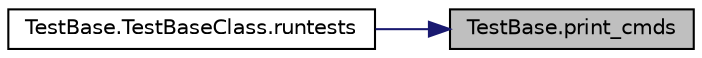 digraph "TestBase.print_cmds"
{
 // LATEX_PDF_SIZE
  edge [fontname="Helvetica",fontsize="10",labelfontname="Helvetica",labelfontsize="10"];
  node [fontname="Helvetica",fontsize="10",shape=record];
  rankdir="RL";
  Node1 [label="TestBase.print_cmds",height=0.2,width=0.4,color="black", fillcolor="grey75", style="filled", fontcolor="black",tooltip=" "];
  Node1 -> Node2 [dir="back",color="midnightblue",fontsize="10",style="solid",fontname="Helvetica"];
  Node2 [label="TestBase.TestBaseClass.runtests",height=0.2,width=0.4,color="black", fillcolor="white", style="filled",URL="$class_test_base_1_1_test_base_class.html#aca642852997c58a4d782a28dae0218c4",tooltip="Execute the tests."];
}

